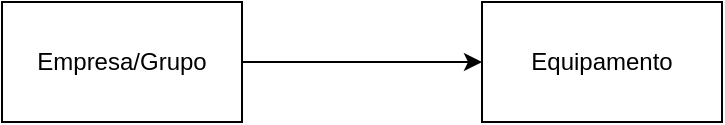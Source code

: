 <mxfile version="16.5.2" type="device"><diagram id="scCyjMcNXL7fyZlgUhRY" name="Page-1"><mxGraphModel dx="1662" dy="762" grid="1" gridSize="10" guides="1" tooltips="1" connect="1" arrows="1" fold="1" page="1" pageScale="1" pageWidth="827" pageHeight="1169" math="0" shadow="0"><root><mxCell id="0"/><mxCell id="1" parent="0"/><mxCell id="dqEBb6XXLu533K8P7Y8E-1" value="Empresa/Grupo" style="rounded=0;whiteSpace=wrap;html=1;" vertex="1" parent="1"><mxGeometry x="80" y="90" width="120" height="60" as="geometry"/></mxCell><mxCell id="dqEBb6XXLu533K8P7Y8E-2" value="Equipamento" style="rounded=0;whiteSpace=wrap;html=1;" vertex="1" parent="1"><mxGeometry x="320" y="90" width="120" height="60" as="geometry"/></mxCell><mxCell id="dqEBb6XXLu533K8P7Y8E-3" value="" style="endArrow=classic;html=1;rounded=0;exitX=1;exitY=0.5;exitDx=0;exitDy=0;entryX=0;entryY=0.5;entryDx=0;entryDy=0;" edge="1" parent="1" source="dqEBb6XXLu533K8P7Y8E-1" target="dqEBb6XXLu533K8P7Y8E-2"><mxGeometry width="50" height="50" relative="1" as="geometry"><mxPoint x="390" y="350" as="sourcePoint"/><mxPoint x="440" y="300" as="targetPoint"/></mxGeometry></mxCell></root></mxGraphModel></diagram></mxfile>